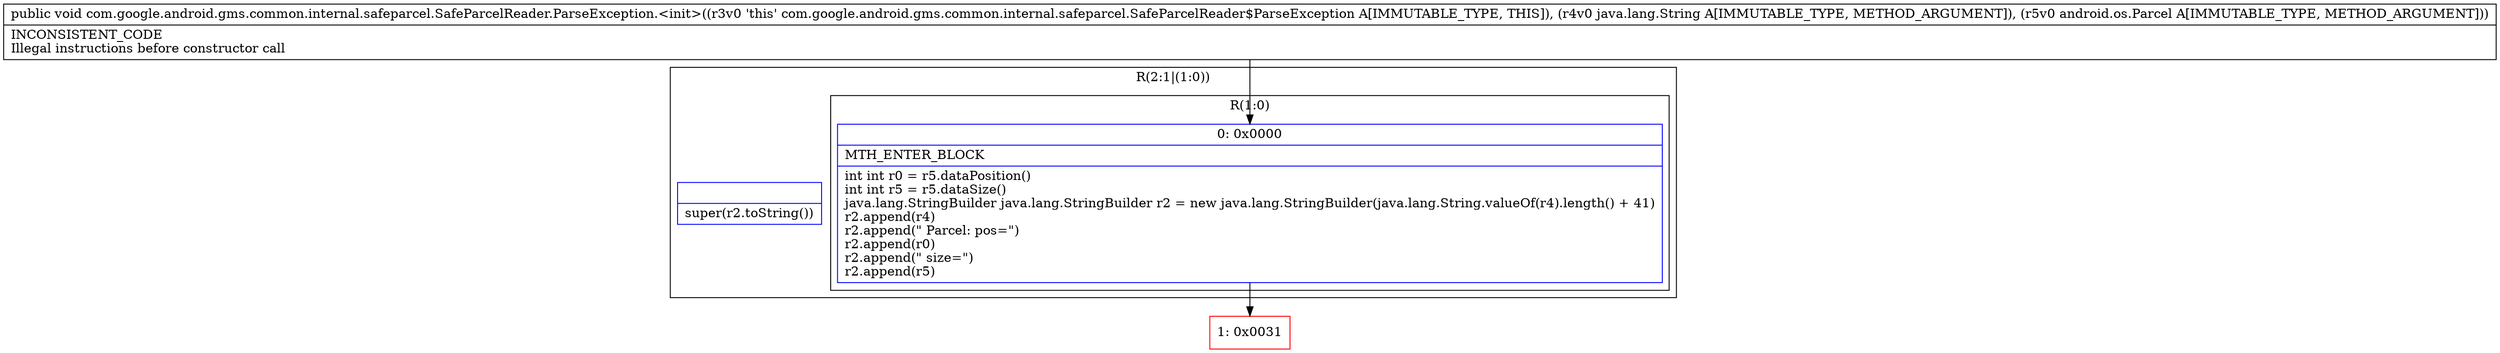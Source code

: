 digraph "CFG forcom.google.android.gms.common.internal.safeparcel.SafeParcelReader.ParseException.\<init\>(Ljava\/lang\/String;Landroid\/os\/Parcel;)V" {
subgraph cluster_Region_779766074 {
label = "R(2:1|(1:0))";
node [shape=record,color=blue];
Node_InsnContainer_797851087 [shape=record,label="{|super(r2.toString())\l}"];
subgraph cluster_Region_771603708 {
label = "R(1:0)";
node [shape=record,color=blue];
Node_0 [shape=record,label="{0\:\ 0x0000|MTH_ENTER_BLOCK\l|int int r0 = r5.dataPosition()\lint int r5 = r5.dataSize()\ljava.lang.StringBuilder java.lang.StringBuilder r2 = new java.lang.StringBuilder(java.lang.String.valueOf(r4).length() + 41)\lr2.append(r4)\lr2.append(\" Parcel: pos=\")\lr2.append(r0)\lr2.append(\" size=\")\lr2.append(r5)\l}"];
}
}
Node_1 [shape=record,color=red,label="{1\:\ 0x0031}"];
MethodNode[shape=record,label="{public void com.google.android.gms.common.internal.safeparcel.SafeParcelReader.ParseException.\<init\>((r3v0 'this' com.google.android.gms.common.internal.safeparcel.SafeParcelReader$ParseException A[IMMUTABLE_TYPE, THIS]), (r4v0 java.lang.String A[IMMUTABLE_TYPE, METHOD_ARGUMENT]), (r5v0 android.os.Parcel A[IMMUTABLE_TYPE, METHOD_ARGUMENT]))  | INCONSISTENT_CODE\lIllegal instructions before constructor call\l}"];
MethodNode -> Node_0;
Node_0 -> Node_1;
}

